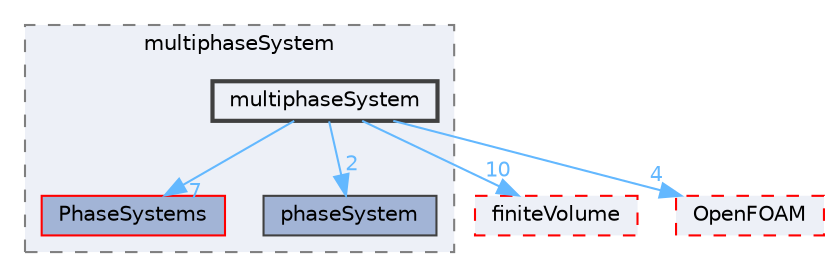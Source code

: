digraph "src/phaseSystemModels/reactingEuler/multiphaseSystem/multiphaseSystem"
{
 // LATEX_PDF_SIZE
  bgcolor="transparent";
  edge [fontname=Helvetica,fontsize=10,labelfontname=Helvetica,labelfontsize=10];
  node [fontname=Helvetica,fontsize=10,shape=box,height=0.2,width=0.4];
  compound=true
  subgraph clusterdir_4edcd2f80655d7be3718758b13a7ab40 {
    graph [ bgcolor="#edf0f7", pencolor="grey50", label="multiphaseSystem", fontname=Helvetica,fontsize=10 style="filled,dashed", URL="dir_4edcd2f80655d7be3718758b13a7ab40.html",tooltip=""]
  dir_781c720f7306a7408b32d743fdc101ef [label="PhaseSystems", fillcolor="#a2b4d6", color="red", style="filled", URL="dir_781c720f7306a7408b32d743fdc101ef.html",tooltip=""];
  dir_dfe19b54a98af0254be9d6c989217747 [label="phaseSystem", fillcolor="#a2b4d6", color="grey25", style="filled", URL="dir_dfe19b54a98af0254be9d6c989217747.html",tooltip=""];
  dir_be6c6acf2cb40c82408b9afc4ed7497f [label="multiphaseSystem", fillcolor="#edf0f7", color="grey25", style="filled,bold", URL="dir_be6c6acf2cb40c82408b9afc4ed7497f.html",tooltip=""];
  }
  dir_9bd15774b555cf7259a6fa18f99fe99b [label="finiteVolume", fillcolor="#edf0f7", color="red", style="filled,dashed", URL="dir_9bd15774b555cf7259a6fa18f99fe99b.html",tooltip=""];
  dir_c5473ff19b20e6ec4dfe5c310b3778a8 [label="OpenFOAM", fillcolor="#edf0f7", color="red", style="filled,dashed", URL="dir_c5473ff19b20e6ec4dfe5c310b3778a8.html",tooltip=""];
  dir_be6c6acf2cb40c82408b9afc4ed7497f->dir_781c720f7306a7408b32d743fdc101ef [headlabel="7", labeldistance=1.5 headhref="dir_002497_002909.html" href="dir_002497_002909.html" color="steelblue1" fontcolor="steelblue1"];
  dir_be6c6acf2cb40c82408b9afc4ed7497f->dir_9bd15774b555cf7259a6fa18f99fe99b [headlabel="10", labeldistance=1.5 headhref="dir_002497_001387.html" href="dir_002497_001387.html" color="steelblue1" fontcolor="steelblue1"];
  dir_be6c6acf2cb40c82408b9afc4ed7497f->dir_c5473ff19b20e6ec4dfe5c310b3778a8 [headlabel="4", labeldistance=1.5 headhref="dir_002497_002695.html" href="dir_002497_002695.html" color="steelblue1" fontcolor="steelblue1"];
  dir_be6c6acf2cb40c82408b9afc4ed7497f->dir_dfe19b54a98af0254be9d6c989217747 [headlabel="2", labeldistance=1.5 headhref="dir_002497_002906.html" href="dir_002497_002906.html" color="steelblue1" fontcolor="steelblue1"];
}
